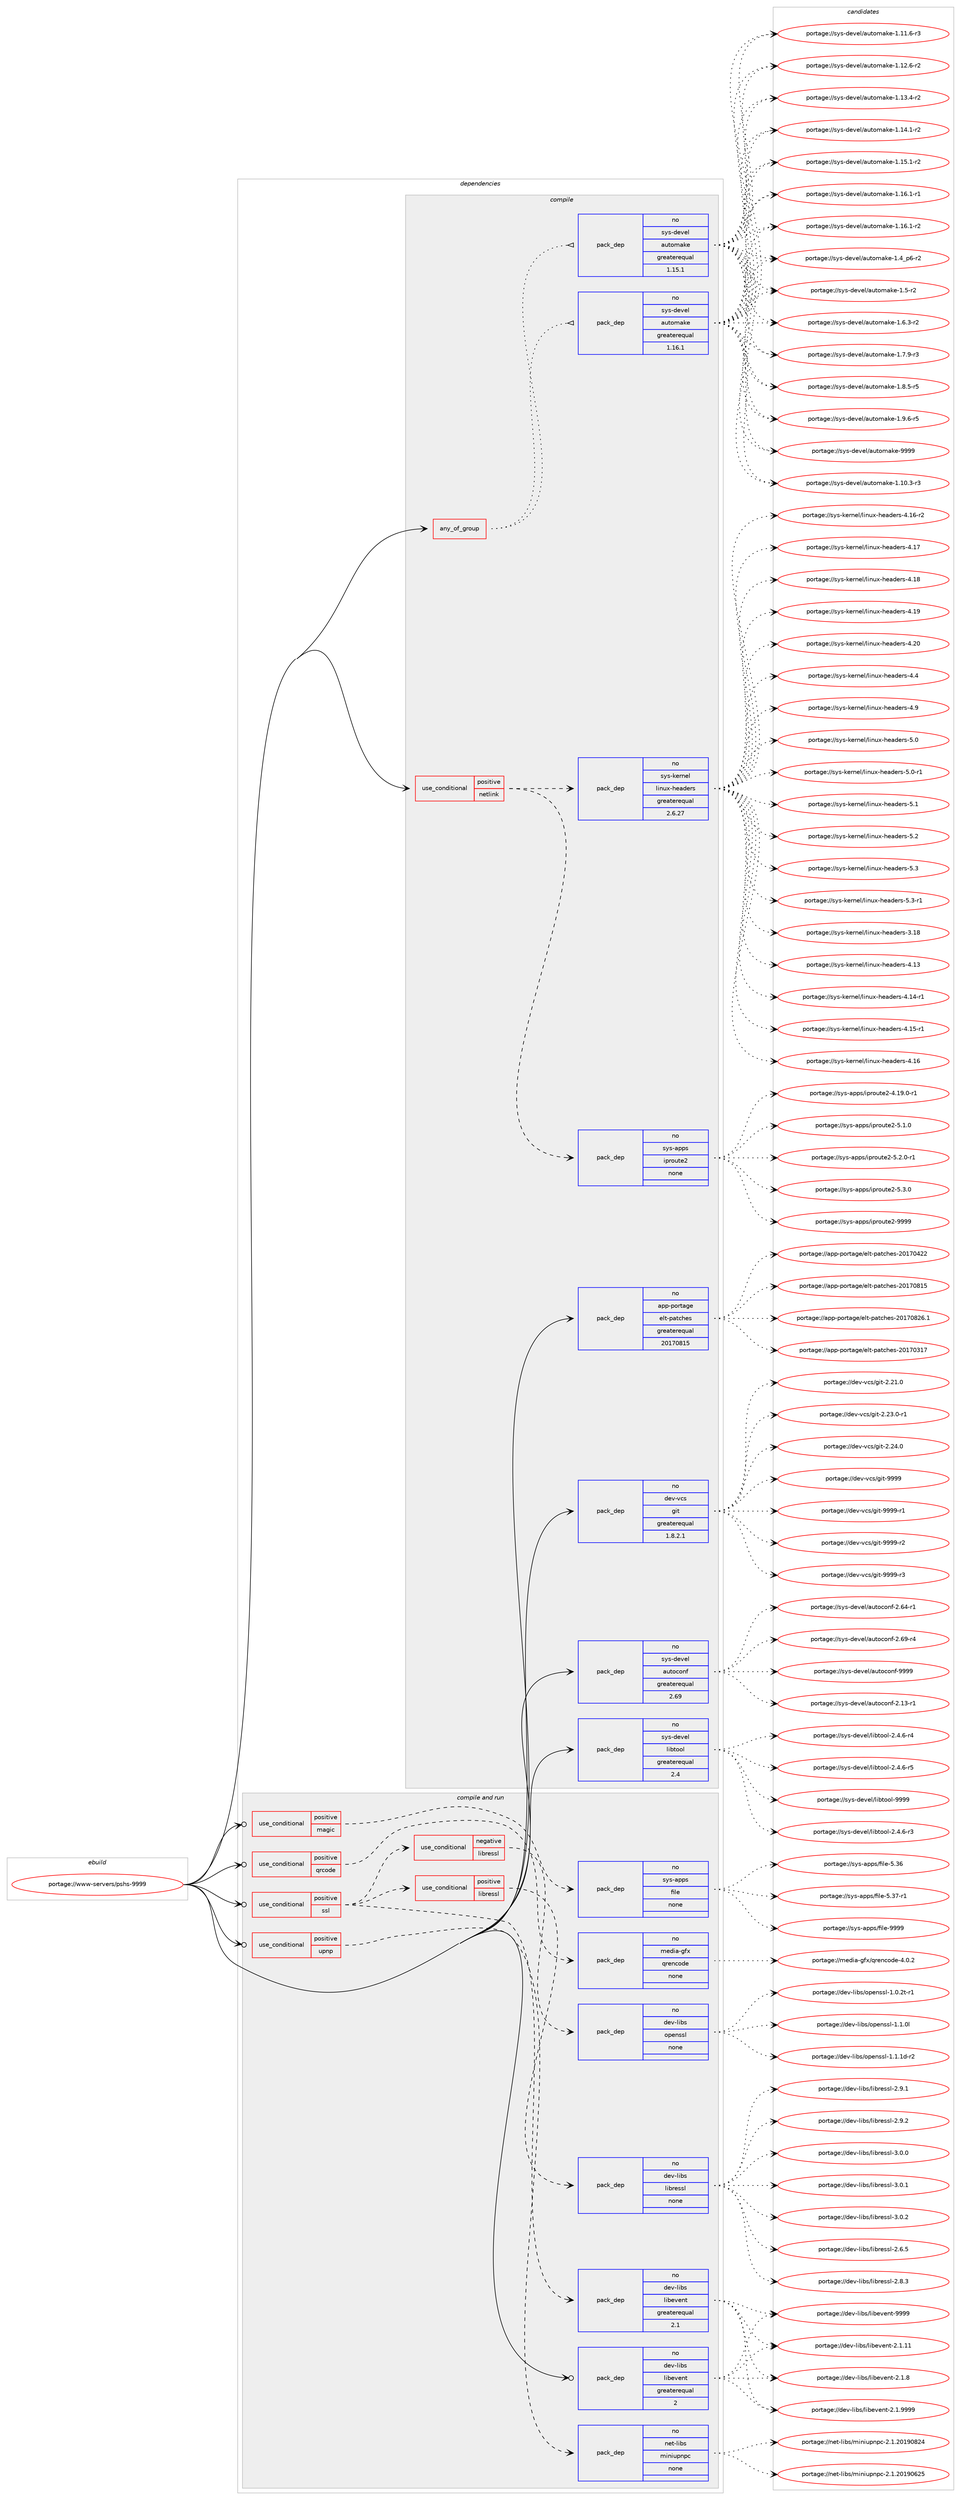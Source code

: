 digraph prolog {

# *************
# Graph options
# *************

newrank=true;
concentrate=true;
compound=true;
graph [rankdir=LR,fontname=Helvetica,fontsize=10,ranksep=1.5];#, ranksep=2.5, nodesep=0.2];
edge  [arrowhead=vee];
node  [fontname=Helvetica,fontsize=10];

# **********
# The ebuild
# **********

subgraph cluster_leftcol {
color=gray;
rank=same;
label=<<i>ebuild</i>>;
id [label="portage://www-servers/pshs-9999", color=red, width=4, href="../www-servers/pshs-9999.svg"];
}

# ****************
# The dependencies
# ****************

subgraph cluster_midcol {
color=gray;
label=<<i>dependencies</i>>;
subgraph cluster_compile {
fillcolor="#eeeeee";
style=filled;
label=<<i>compile</i>>;
subgraph any7609 {
dependency444177 [label=<<TABLE BORDER="0" CELLBORDER="1" CELLSPACING="0" CELLPADDING="4"><TR><TD CELLPADDING="10">any_of_group</TD></TR></TABLE>>, shape=none, color=red];subgraph pack329330 {
dependency444178 [label=<<TABLE BORDER="0" CELLBORDER="1" CELLSPACING="0" CELLPADDING="4" WIDTH="220"><TR><TD ROWSPAN="6" CELLPADDING="30">pack_dep</TD></TR><TR><TD WIDTH="110">no</TD></TR><TR><TD>sys-devel</TD></TR><TR><TD>automake</TD></TR><TR><TD>greaterequal</TD></TR><TR><TD>1.16.1</TD></TR></TABLE>>, shape=none, color=blue];
}
dependency444177:e -> dependency444178:w [weight=20,style="dotted",arrowhead="oinv"];
subgraph pack329331 {
dependency444179 [label=<<TABLE BORDER="0" CELLBORDER="1" CELLSPACING="0" CELLPADDING="4" WIDTH="220"><TR><TD ROWSPAN="6" CELLPADDING="30">pack_dep</TD></TR><TR><TD WIDTH="110">no</TD></TR><TR><TD>sys-devel</TD></TR><TR><TD>automake</TD></TR><TR><TD>greaterequal</TD></TR><TR><TD>1.15.1</TD></TR></TABLE>>, shape=none, color=blue];
}
dependency444177:e -> dependency444179:w [weight=20,style="dotted",arrowhead="oinv"];
}
id:e -> dependency444177:w [weight=20,style="solid",arrowhead="vee"];
subgraph cond106961 {
dependency444180 [label=<<TABLE BORDER="0" CELLBORDER="1" CELLSPACING="0" CELLPADDING="4"><TR><TD ROWSPAN="3" CELLPADDING="10">use_conditional</TD></TR><TR><TD>positive</TD></TR><TR><TD>netlink</TD></TR></TABLE>>, shape=none, color=red];
subgraph pack329332 {
dependency444181 [label=<<TABLE BORDER="0" CELLBORDER="1" CELLSPACING="0" CELLPADDING="4" WIDTH="220"><TR><TD ROWSPAN="6" CELLPADDING="30">pack_dep</TD></TR><TR><TD WIDTH="110">no</TD></TR><TR><TD>sys-apps</TD></TR><TR><TD>iproute2</TD></TR><TR><TD>none</TD></TR><TR><TD></TD></TR></TABLE>>, shape=none, color=blue];
}
dependency444180:e -> dependency444181:w [weight=20,style="dashed",arrowhead="vee"];
subgraph pack329333 {
dependency444182 [label=<<TABLE BORDER="0" CELLBORDER="1" CELLSPACING="0" CELLPADDING="4" WIDTH="220"><TR><TD ROWSPAN="6" CELLPADDING="30">pack_dep</TD></TR><TR><TD WIDTH="110">no</TD></TR><TR><TD>sys-kernel</TD></TR><TR><TD>linux-headers</TD></TR><TR><TD>greaterequal</TD></TR><TR><TD>2.6.27</TD></TR></TABLE>>, shape=none, color=blue];
}
dependency444180:e -> dependency444182:w [weight=20,style="dashed",arrowhead="vee"];
}
id:e -> dependency444180:w [weight=20,style="solid",arrowhead="vee"];
subgraph pack329334 {
dependency444183 [label=<<TABLE BORDER="0" CELLBORDER="1" CELLSPACING="0" CELLPADDING="4" WIDTH="220"><TR><TD ROWSPAN="6" CELLPADDING="30">pack_dep</TD></TR><TR><TD WIDTH="110">no</TD></TR><TR><TD>app-portage</TD></TR><TR><TD>elt-patches</TD></TR><TR><TD>greaterequal</TD></TR><TR><TD>20170815</TD></TR></TABLE>>, shape=none, color=blue];
}
id:e -> dependency444183:w [weight=20,style="solid",arrowhead="vee"];
subgraph pack329335 {
dependency444184 [label=<<TABLE BORDER="0" CELLBORDER="1" CELLSPACING="0" CELLPADDING="4" WIDTH="220"><TR><TD ROWSPAN="6" CELLPADDING="30">pack_dep</TD></TR><TR><TD WIDTH="110">no</TD></TR><TR><TD>dev-vcs</TD></TR><TR><TD>git</TD></TR><TR><TD>greaterequal</TD></TR><TR><TD>1.8.2.1</TD></TR></TABLE>>, shape=none, color=blue];
}
id:e -> dependency444184:w [weight=20,style="solid",arrowhead="vee"];
subgraph pack329336 {
dependency444185 [label=<<TABLE BORDER="0" CELLBORDER="1" CELLSPACING="0" CELLPADDING="4" WIDTH="220"><TR><TD ROWSPAN="6" CELLPADDING="30">pack_dep</TD></TR><TR><TD WIDTH="110">no</TD></TR><TR><TD>sys-devel</TD></TR><TR><TD>autoconf</TD></TR><TR><TD>greaterequal</TD></TR><TR><TD>2.69</TD></TR></TABLE>>, shape=none, color=blue];
}
id:e -> dependency444185:w [weight=20,style="solid",arrowhead="vee"];
subgraph pack329337 {
dependency444186 [label=<<TABLE BORDER="0" CELLBORDER="1" CELLSPACING="0" CELLPADDING="4" WIDTH="220"><TR><TD ROWSPAN="6" CELLPADDING="30">pack_dep</TD></TR><TR><TD WIDTH="110">no</TD></TR><TR><TD>sys-devel</TD></TR><TR><TD>libtool</TD></TR><TR><TD>greaterequal</TD></TR><TR><TD>2.4</TD></TR></TABLE>>, shape=none, color=blue];
}
id:e -> dependency444186:w [weight=20,style="solid",arrowhead="vee"];
}
subgraph cluster_compileandrun {
fillcolor="#eeeeee";
style=filled;
label=<<i>compile and run</i>>;
subgraph cond106962 {
dependency444187 [label=<<TABLE BORDER="0" CELLBORDER="1" CELLSPACING="0" CELLPADDING="4"><TR><TD ROWSPAN="3" CELLPADDING="10">use_conditional</TD></TR><TR><TD>positive</TD></TR><TR><TD>magic</TD></TR></TABLE>>, shape=none, color=red];
subgraph pack329338 {
dependency444188 [label=<<TABLE BORDER="0" CELLBORDER="1" CELLSPACING="0" CELLPADDING="4" WIDTH="220"><TR><TD ROWSPAN="6" CELLPADDING="30">pack_dep</TD></TR><TR><TD WIDTH="110">no</TD></TR><TR><TD>sys-apps</TD></TR><TR><TD>file</TD></TR><TR><TD>none</TD></TR><TR><TD></TD></TR></TABLE>>, shape=none, color=blue];
}
dependency444187:e -> dependency444188:w [weight=20,style="dashed",arrowhead="vee"];
}
id:e -> dependency444187:w [weight=20,style="solid",arrowhead="odotvee"];
subgraph cond106963 {
dependency444189 [label=<<TABLE BORDER="0" CELLBORDER="1" CELLSPACING="0" CELLPADDING="4"><TR><TD ROWSPAN="3" CELLPADDING="10">use_conditional</TD></TR><TR><TD>positive</TD></TR><TR><TD>qrcode</TD></TR></TABLE>>, shape=none, color=red];
subgraph pack329339 {
dependency444190 [label=<<TABLE BORDER="0" CELLBORDER="1" CELLSPACING="0" CELLPADDING="4" WIDTH="220"><TR><TD ROWSPAN="6" CELLPADDING="30">pack_dep</TD></TR><TR><TD WIDTH="110">no</TD></TR><TR><TD>media-gfx</TD></TR><TR><TD>qrencode</TD></TR><TR><TD>none</TD></TR><TR><TD></TD></TR></TABLE>>, shape=none, color=blue];
}
dependency444189:e -> dependency444190:w [weight=20,style="dashed",arrowhead="vee"];
}
id:e -> dependency444189:w [weight=20,style="solid",arrowhead="odotvee"];
subgraph cond106964 {
dependency444191 [label=<<TABLE BORDER="0" CELLBORDER="1" CELLSPACING="0" CELLPADDING="4"><TR><TD ROWSPAN="3" CELLPADDING="10">use_conditional</TD></TR><TR><TD>positive</TD></TR><TR><TD>ssl</TD></TR></TABLE>>, shape=none, color=red];
subgraph pack329340 {
dependency444192 [label=<<TABLE BORDER="0" CELLBORDER="1" CELLSPACING="0" CELLPADDING="4" WIDTH="220"><TR><TD ROWSPAN="6" CELLPADDING="30">pack_dep</TD></TR><TR><TD WIDTH="110">no</TD></TR><TR><TD>dev-libs</TD></TR><TR><TD>libevent</TD></TR><TR><TD>greaterequal</TD></TR><TR><TD>2.1</TD></TR></TABLE>>, shape=none, color=blue];
}
dependency444191:e -> dependency444192:w [weight=20,style="dashed",arrowhead="vee"];
subgraph cond106965 {
dependency444193 [label=<<TABLE BORDER="0" CELLBORDER="1" CELLSPACING="0" CELLPADDING="4"><TR><TD ROWSPAN="3" CELLPADDING="10">use_conditional</TD></TR><TR><TD>negative</TD></TR><TR><TD>libressl</TD></TR></TABLE>>, shape=none, color=red];
subgraph pack329341 {
dependency444194 [label=<<TABLE BORDER="0" CELLBORDER="1" CELLSPACING="0" CELLPADDING="4" WIDTH="220"><TR><TD ROWSPAN="6" CELLPADDING="30">pack_dep</TD></TR><TR><TD WIDTH="110">no</TD></TR><TR><TD>dev-libs</TD></TR><TR><TD>openssl</TD></TR><TR><TD>none</TD></TR><TR><TD></TD></TR></TABLE>>, shape=none, color=blue];
}
dependency444193:e -> dependency444194:w [weight=20,style="dashed",arrowhead="vee"];
}
dependency444191:e -> dependency444193:w [weight=20,style="dashed",arrowhead="vee"];
subgraph cond106966 {
dependency444195 [label=<<TABLE BORDER="0" CELLBORDER="1" CELLSPACING="0" CELLPADDING="4"><TR><TD ROWSPAN="3" CELLPADDING="10">use_conditional</TD></TR><TR><TD>positive</TD></TR><TR><TD>libressl</TD></TR></TABLE>>, shape=none, color=red];
subgraph pack329342 {
dependency444196 [label=<<TABLE BORDER="0" CELLBORDER="1" CELLSPACING="0" CELLPADDING="4" WIDTH="220"><TR><TD ROWSPAN="6" CELLPADDING="30">pack_dep</TD></TR><TR><TD WIDTH="110">no</TD></TR><TR><TD>dev-libs</TD></TR><TR><TD>libressl</TD></TR><TR><TD>none</TD></TR><TR><TD></TD></TR></TABLE>>, shape=none, color=blue];
}
dependency444195:e -> dependency444196:w [weight=20,style="dashed",arrowhead="vee"];
}
dependency444191:e -> dependency444195:w [weight=20,style="dashed",arrowhead="vee"];
}
id:e -> dependency444191:w [weight=20,style="solid",arrowhead="odotvee"];
subgraph cond106967 {
dependency444197 [label=<<TABLE BORDER="0" CELLBORDER="1" CELLSPACING="0" CELLPADDING="4"><TR><TD ROWSPAN="3" CELLPADDING="10">use_conditional</TD></TR><TR><TD>positive</TD></TR><TR><TD>upnp</TD></TR></TABLE>>, shape=none, color=red];
subgraph pack329343 {
dependency444198 [label=<<TABLE BORDER="0" CELLBORDER="1" CELLSPACING="0" CELLPADDING="4" WIDTH="220"><TR><TD ROWSPAN="6" CELLPADDING="30">pack_dep</TD></TR><TR><TD WIDTH="110">no</TD></TR><TR><TD>net-libs</TD></TR><TR><TD>miniupnpc</TD></TR><TR><TD>none</TD></TR><TR><TD></TD></TR></TABLE>>, shape=none, color=blue];
}
dependency444197:e -> dependency444198:w [weight=20,style="dashed",arrowhead="vee"];
}
id:e -> dependency444197:w [weight=20,style="solid",arrowhead="odotvee"];
subgraph pack329344 {
dependency444199 [label=<<TABLE BORDER="0" CELLBORDER="1" CELLSPACING="0" CELLPADDING="4" WIDTH="220"><TR><TD ROWSPAN="6" CELLPADDING="30">pack_dep</TD></TR><TR><TD WIDTH="110">no</TD></TR><TR><TD>dev-libs</TD></TR><TR><TD>libevent</TD></TR><TR><TD>greaterequal</TD></TR><TR><TD>2</TD></TR></TABLE>>, shape=none, color=blue];
}
id:e -> dependency444199:w [weight=20,style="solid",arrowhead="odotvee"];
}
subgraph cluster_run {
fillcolor="#eeeeee";
style=filled;
label=<<i>run</i>>;
}
}

# **************
# The candidates
# **************

subgraph cluster_choices {
rank=same;
color=gray;
label=<<i>candidates</i>>;

subgraph choice329330 {
color=black;
nodesep=1;
choiceportage11512111545100101118101108479711711611110997107101454946494846514511451 [label="portage://sys-devel/automake-1.10.3-r3", color=red, width=4,href="../sys-devel/automake-1.10.3-r3.svg"];
choiceportage11512111545100101118101108479711711611110997107101454946494946544511451 [label="portage://sys-devel/automake-1.11.6-r3", color=red, width=4,href="../sys-devel/automake-1.11.6-r3.svg"];
choiceportage11512111545100101118101108479711711611110997107101454946495046544511450 [label="portage://sys-devel/automake-1.12.6-r2", color=red, width=4,href="../sys-devel/automake-1.12.6-r2.svg"];
choiceportage11512111545100101118101108479711711611110997107101454946495146524511450 [label="portage://sys-devel/automake-1.13.4-r2", color=red, width=4,href="../sys-devel/automake-1.13.4-r2.svg"];
choiceportage11512111545100101118101108479711711611110997107101454946495246494511450 [label="portage://sys-devel/automake-1.14.1-r2", color=red, width=4,href="../sys-devel/automake-1.14.1-r2.svg"];
choiceportage11512111545100101118101108479711711611110997107101454946495346494511450 [label="portage://sys-devel/automake-1.15.1-r2", color=red, width=4,href="../sys-devel/automake-1.15.1-r2.svg"];
choiceportage11512111545100101118101108479711711611110997107101454946495446494511449 [label="portage://sys-devel/automake-1.16.1-r1", color=red, width=4,href="../sys-devel/automake-1.16.1-r1.svg"];
choiceportage11512111545100101118101108479711711611110997107101454946495446494511450 [label="portage://sys-devel/automake-1.16.1-r2", color=red, width=4,href="../sys-devel/automake-1.16.1-r2.svg"];
choiceportage115121115451001011181011084797117116111109971071014549465295112544511450 [label="portage://sys-devel/automake-1.4_p6-r2", color=red, width=4,href="../sys-devel/automake-1.4_p6-r2.svg"];
choiceportage11512111545100101118101108479711711611110997107101454946534511450 [label="portage://sys-devel/automake-1.5-r2", color=red, width=4,href="../sys-devel/automake-1.5-r2.svg"];
choiceportage115121115451001011181011084797117116111109971071014549465446514511450 [label="portage://sys-devel/automake-1.6.3-r2", color=red, width=4,href="../sys-devel/automake-1.6.3-r2.svg"];
choiceportage115121115451001011181011084797117116111109971071014549465546574511451 [label="portage://sys-devel/automake-1.7.9-r3", color=red, width=4,href="../sys-devel/automake-1.7.9-r3.svg"];
choiceportage115121115451001011181011084797117116111109971071014549465646534511453 [label="portage://sys-devel/automake-1.8.5-r5", color=red, width=4,href="../sys-devel/automake-1.8.5-r5.svg"];
choiceportage115121115451001011181011084797117116111109971071014549465746544511453 [label="portage://sys-devel/automake-1.9.6-r5", color=red, width=4,href="../sys-devel/automake-1.9.6-r5.svg"];
choiceportage115121115451001011181011084797117116111109971071014557575757 [label="portage://sys-devel/automake-9999", color=red, width=4,href="../sys-devel/automake-9999.svg"];
dependency444178:e -> choiceportage11512111545100101118101108479711711611110997107101454946494846514511451:w [style=dotted,weight="100"];
dependency444178:e -> choiceportage11512111545100101118101108479711711611110997107101454946494946544511451:w [style=dotted,weight="100"];
dependency444178:e -> choiceportage11512111545100101118101108479711711611110997107101454946495046544511450:w [style=dotted,weight="100"];
dependency444178:e -> choiceportage11512111545100101118101108479711711611110997107101454946495146524511450:w [style=dotted,weight="100"];
dependency444178:e -> choiceportage11512111545100101118101108479711711611110997107101454946495246494511450:w [style=dotted,weight="100"];
dependency444178:e -> choiceportage11512111545100101118101108479711711611110997107101454946495346494511450:w [style=dotted,weight="100"];
dependency444178:e -> choiceportage11512111545100101118101108479711711611110997107101454946495446494511449:w [style=dotted,weight="100"];
dependency444178:e -> choiceportage11512111545100101118101108479711711611110997107101454946495446494511450:w [style=dotted,weight="100"];
dependency444178:e -> choiceportage115121115451001011181011084797117116111109971071014549465295112544511450:w [style=dotted,weight="100"];
dependency444178:e -> choiceportage11512111545100101118101108479711711611110997107101454946534511450:w [style=dotted,weight="100"];
dependency444178:e -> choiceportage115121115451001011181011084797117116111109971071014549465446514511450:w [style=dotted,weight="100"];
dependency444178:e -> choiceportage115121115451001011181011084797117116111109971071014549465546574511451:w [style=dotted,weight="100"];
dependency444178:e -> choiceportage115121115451001011181011084797117116111109971071014549465646534511453:w [style=dotted,weight="100"];
dependency444178:e -> choiceportage115121115451001011181011084797117116111109971071014549465746544511453:w [style=dotted,weight="100"];
dependency444178:e -> choiceportage115121115451001011181011084797117116111109971071014557575757:w [style=dotted,weight="100"];
}
subgraph choice329331 {
color=black;
nodesep=1;
choiceportage11512111545100101118101108479711711611110997107101454946494846514511451 [label="portage://sys-devel/automake-1.10.3-r3", color=red, width=4,href="../sys-devel/automake-1.10.3-r3.svg"];
choiceportage11512111545100101118101108479711711611110997107101454946494946544511451 [label="portage://sys-devel/automake-1.11.6-r3", color=red, width=4,href="../sys-devel/automake-1.11.6-r3.svg"];
choiceportage11512111545100101118101108479711711611110997107101454946495046544511450 [label="portage://sys-devel/automake-1.12.6-r2", color=red, width=4,href="../sys-devel/automake-1.12.6-r2.svg"];
choiceportage11512111545100101118101108479711711611110997107101454946495146524511450 [label="portage://sys-devel/automake-1.13.4-r2", color=red, width=4,href="../sys-devel/automake-1.13.4-r2.svg"];
choiceportage11512111545100101118101108479711711611110997107101454946495246494511450 [label="portage://sys-devel/automake-1.14.1-r2", color=red, width=4,href="../sys-devel/automake-1.14.1-r2.svg"];
choiceportage11512111545100101118101108479711711611110997107101454946495346494511450 [label="portage://sys-devel/automake-1.15.1-r2", color=red, width=4,href="../sys-devel/automake-1.15.1-r2.svg"];
choiceportage11512111545100101118101108479711711611110997107101454946495446494511449 [label="portage://sys-devel/automake-1.16.1-r1", color=red, width=4,href="../sys-devel/automake-1.16.1-r1.svg"];
choiceportage11512111545100101118101108479711711611110997107101454946495446494511450 [label="portage://sys-devel/automake-1.16.1-r2", color=red, width=4,href="../sys-devel/automake-1.16.1-r2.svg"];
choiceportage115121115451001011181011084797117116111109971071014549465295112544511450 [label="portage://sys-devel/automake-1.4_p6-r2", color=red, width=4,href="../sys-devel/automake-1.4_p6-r2.svg"];
choiceportage11512111545100101118101108479711711611110997107101454946534511450 [label="portage://sys-devel/automake-1.5-r2", color=red, width=4,href="../sys-devel/automake-1.5-r2.svg"];
choiceportage115121115451001011181011084797117116111109971071014549465446514511450 [label="portage://sys-devel/automake-1.6.3-r2", color=red, width=4,href="../sys-devel/automake-1.6.3-r2.svg"];
choiceportage115121115451001011181011084797117116111109971071014549465546574511451 [label="portage://sys-devel/automake-1.7.9-r3", color=red, width=4,href="../sys-devel/automake-1.7.9-r3.svg"];
choiceportage115121115451001011181011084797117116111109971071014549465646534511453 [label="portage://sys-devel/automake-1.8.5-r5", color=red, width=4,href="../sys-devel/automake-1.8.5-r5.svg"];
choiceportage115121115451001011181011084797117116111109971071014549465746544511453 [label="portage://sys-devel/automake-1.9.6-r5", color=red, width=4,href="../sys-devel/automake-1.9.6-r5.svg"];
choiceportage115121115451001011181011084797117116111109971071014557575757 [label="portage://sys-devel/automake-9999", color=red, width=4,href="../sys-devel/automake-9999.svg"];
dependency444179:e -> choiceportage11512111545100101118101108479711711611110997107101454946494846514511451:w [style=dotted,weight="100"];
dependency444179:e -> choiceportage11512111545100101118101108479711711611110997107101454946494946544511451:w [style=dotted,weight="100"];
dependency444179:e -> choiceportage11512111545100101118101108479711711611110997107101454946495046544511450:w [style=dotted,weight="100"];
dependency444179:e -> choiceportage11512111545100101118101108479711711611110997107101454946495146524511450:w [style=dotted,weight="100"];
dependency444179:e -> choiceportage11512111545100101118101108479711711611110997107101454946495246494511450:w [style=dotted,weight="100"];
dependency444179:e -> choiceportage11512111545100101118101108479711711611110997107101454946495346494511450:w [style=dotted,weight="100"];
dependency444179:e -> choiceportage11512111545100101118101108479711711611110997107101454946495446494511449:w [style=dotted,weight="100"];
dependency444179:e -> choiceportage11512111545100101118101108479711711611110997107101454946495446494511450:w [style=dotted,weight="100"];
dependency444179:e -> choiceportage115121115451001011181011084797117116111109971071014549465295112544511450:w [style=dotted,weight="100"];
dependency444179:e -> choiceportage11512111545100101118101108479711711611110997107101454946534511450:w [style=dotted,weight="100"];
dependency444179:e -> choiceportage115121115451001011181011084797117116111109971071014549465446514511450:w [style=dotted,weight="100"];
dependency444179:e -> choiceportage115121115451001011181011084797117116111109971071014549465546574511451:w [style=dotted,weight="100"];
dependency444179:e -> choiceportage115121115451001011181011084797117116111109971071014549465646534511453:w [style=dotted,weight="100"];
dependency444179:e -> choiceportage115121115451001011181011084797117116111109971071014549465746544511453:w [style=dotted,weight="100"];
dependency444179:e -> choiceportage115121115451001011181011084797117116111109971071014557575757:w [style=dotted,weight="100"];
}
subgraph choice329332 {
color=black;
nodesep=1;
choiceportage11512111545971121121154710511211411111711610150455246495746484511449 [label="portage://sys-apps/iproute2-4.19.0-r1", color=red, width=4,href="../sys-apps/iproute2-4.19.0-r1.svg"];
choiceportage11512111545971121121154710511211411111711610150455346494648 [label="portage://sys-apps/iproute2-5.1.0", color=red, width=4,href="../sys-apps/iproute2-5.1.0.svg"];
choiceportage115121115459711211211547105112114111117116101504553465046484511449 [label="portage://sys-apps/iproute2-5.2.0-r1", color=red, width=4,href="../sys-apps/iproute2-5.2.0-r1.svg"];
choiceportage11512111545971121121154710511211411111711610150455346514648 [label="portage://sys-apps/iproute2-5.3.0", color=red, width=4,href="../sys-apps/iproute2-5.3.0.svg"];
choiceportage115121115459711211211547105112114111117116101504557575757 [label="portage://sys-apps/iproute2-9999", color=red, width=4,href="../sys-apps/iproute2-9999.svg"];
dependency444181:e -> choiceportage11512111545971121121154710511211411111711610150455246495746484511449:w [style=dotted,weight="100"];
dependency444181:e -> choiceportage11512111545971121121154710511211411111711610150455346494648:w [style=dotted,weight="100"];
dependency444181:e -> choiceportage115121115459711211211547105112114111117116101504553465046484511449:w [style=dotted,weight="100"];
dependency444181:e -> choiceportage11512111545971121121154710511211411111711610150455346514648:w [style=dotted,weight="100"];
dependency444181:e -> choiceportage115121115459711211211547105112114111117116101504557575757:w [style=dotted,weight="100"];
}
subgraph choice329333 {
color=black;
nodesep=1;
choiceportage115121115451071011141101011084710810511011712045104101971001011141154551464956 [label="portage://sys-kernel/linux-headers-3.18", color=red, width=4,href="../sys-kernel/linux-headers-3.18.svg"];
choiceportage115121115451071011141101011084710810511011712045104101971001011141154552464951 [label="portage://sys-kernel/linux-headers-4.13", color=red, width=4,href="../sys-kernel/linux-headers-4.13.svg"];
choiceportage1151211154510710111411010110847108105110117120451041019710010111411545524649524511449 [label="portage://sys-kernel/linux-headers-4.14-r1", color=red, width=4,href="../sys-kernel/linux-headers-4.14-r1.svg"];
choiceportage1151211154510710111411010110847108105110117120451041019710010111411545524649534511449 [label="portage://sys-kernel/linux-headers-4.15-r1", color=red, width=4,href="../sys-kernel/linux-headers-4.15-r1.svg"];
choiceportage115121115451071011141101011084710810511011712045104101971001011141154552464954 [label="portage://sys-kernel/linux-headers-4.16", color=red, width=4,href="../sys-kernel/linux-headers-4.16.svg"];
choiceportage1151211154510710111411010110847108105110117120451041019710010111411545524649544511450 [label="portage://sys-kernel/linux-headers-4.16-r2", color=red, width=4,href="../sys-kernel/linux-headers-4.16-r2.svg"];
choiceportage115121115451071011141101011084710810511011712045104101971001011141154552464955 [label="portage://sys-kernel/linux-headers-4.17", color=red, width=4,href="../sys-kernel/linux-headers-4.17.svg"];
choiceportage115121115451071011141101011084710810511011712045104101971001011141154552464956 [label="portage://sys-kernel/linux-headers-4.18", color=red, width=4,href="../sys-kernel/linux-headers-4.18.svg"];
choiceportage115121115451071011141101011084710810511011712045104101971001011141154552464957 [label="portage://sys-kernel/linux-headers-4.19", color=red, width=4,href="../sys-kernel/linux-headers-4.19.svg"];
choiceportage115121115451071011141101011084710810511011712045104101971001011141154552465048 [label="portage://sys-kernel/linux-headers-4.20", color=red, width=4,href="../sys-kernel/linux-headers-4.20.svg"];
choiceportage1151211154510710111411010110847108105110117120451041019710010111411545524652 [label="portage://sys-kernel/linux-headers-4.4", color=red, width=4,href="../sys-kernel/linux-headers-4.4.svg"];
choiceportage1151211154510710111411010110847108105110117120451041019710010111411545524657 [label="portage://sys-kernel/linux-headers-4.9", color=red, width=4,href="../sys-kernel/linux-headers-4.9.svg"];
choiceportage1151211154510710111411010110847108105110117120451041019710010111411545534648 [label="portage://sys-kernel/linux-headers-5.0", color=red, width=4,href="../sys-kernel/linux-headers-5.0.svg"];
choiceportage11512111545107101114110101108471081051101171204510410197100101114115455346484511449 [label="portage://sys-kernel/linux-headers-5.0-r1", color=red, width=4,href="../sys-kernel/linux-headers-5.0-r1.svg"];
choiceportage1151211154510710111411010110847108105110117120451041019710010111411545534649 [label="portage://sys-kernel/linux-headers-5.1", color=red, width=4,href="../sys-kernel/linux-headers-5.1.svg"];
choiceportage1151211154510710111411010110847108105110117120451041019710010111411545534650 [label="portage://sys-kernel/linux-headers-5.2", color=red, width=4,href="../sys-kernel/linux-headers-5.2.svg"];
choiceportage1151211154510710111411010110847108105110117120451041019710010111411545534651 [label="portage://sys-kernel/linux-headers-5.3", color=red, width=4,href="../sys-kernel/linux-headers-5.3.svg"];
choiceportage11512111545107101114110101108471081051101171204510410197100101114115455346514511449 [label="portage://sys-kernel/linux-headers-5.3-r1", color=red, width=4,href="../sys-kernel/linux-headers-5.3-r1.svg"];
dependency444182:e -> choiceportage115121115451071011141101011084710810511011712045104101971001011141154551464956:w [style=dotted,weight="100"];
dependency444182:e -> choiceportage115121115451071011141101011084710810511011712045104101971001011141154552464951:w [style=dotted,weight="100"];
dependency444182:e -> choiceportage1151211154510710111411010110847108105110117120451041019710010111411545524649524511449:w [style=dotted,weight="100"];
dependency444182:e -> choiceportage1151211154510710111411010110847108105110117120451041019710010111411545524649534511449:w [style=dotted,weight="100"];
dependency444182:e -> choiceportage115121115451071011141101011084710810511011712045104101971001011141154552464954:w [style=dotted,weight="100"];
dependency444182:e -> choiceportage1151211154510710111411010110847108105110117120451041019710010111411545524649544511450:w [style=dotted,weight="100"];
dependency444182:e -> choiceportage115121115451071011141101011084710810511011712045104101971001011141154552464955:w [style=dotted,weight="100"];
dependency444182:e -> choiceportage115121115451071011141101011084710810511011712045104101971001011141154552464956:w [style=dotted,weight="100"];
dependency444182:e -> choiceportage115121115451071011141101011084710810511011712045104101971001011141154552464957:w [style=dotted,weight="100"];
dependency444182:e -> choiceportage115121115451071011141101011084710810511011712045104101971001011141154552465048:w [style=dotted,weight="100"];
dependency444182:e -> choiceportage1151211154510710111411010110847108105110117120451041019710010111411545524652:w [style=dotted,weight="100"];
dependency444182:e -> choiceportage1151211154510710111411010110847108105110117120451041019710010111411545524657:w [style=dotted,weight="100"];
dependency444182:e -> choiceportage1151211154510710111411010110847108105110117120451041019710010111411545534648:w [style=dotted,weight="100"];
dependency444182:e -> choiceportage11512111545107101114110101108471081051101171204510410197100101114115455346484511449:w [style=dotted,weight="100"];
dependency444182:e -> choiceportage1151211154510710111411010110847108105110117120451041019710010111411545534649:w [style=dotted,weight="100"];
dependency444182:e -> choiceportage1151211154510710111411010110847108105110117120451041019710010111411545534650:w [style=dotted,weight="100"];
dependency444182:e -> choiceportage1151211154510710111411010110847108105110117120451041019710010111411545534651:w [style=dotted,weight="100"];
dependency444182:e -> choiceportage11512111545107101114110101108471081051101171204510410197100101114115455346514511449:w [style=dotted,weight="100"];
}
subgraph choice329334 {
color=black;
nodesep=1;
choiceportage97112112451121111141169710310147101108116451129711699104101115455048495548514955 [label="portage://app-portage/elt-patches-20170317", color=red, width=4,href="../app-portage/elt-patches-20170317.svg"];
choiceportage97112112451121111141169710310147101108116451129711699104101115455048495548525050 [label="portage://app-portage/elt-patches-20170422", color=red, width=4,href="../app-portage/elt-patches-20170422.svg"];
choiceportage97112112451121111141169710310147101108116451129711699104101115455048495548564953 [label="portage://app-portage/elt-patches-20170815", color=red, width=4,href="../app-portage/elt-patches-20170815.svg"];
choiceportage971121124511211111411697103101471011081164511297116991041011154550484955485650544649 [label="portage://app-portage/elt-patches-20170826.1", color=red, width=4,href="../app-portage/elt-patches-20170826.1.svg"];
dependency444183:e -> choiceportage97112112451121111141169710310147101108116451129711699104101115455048495548514955:w [style=dotted,weight="100"];
dependency444183:e -> choiceportage97112112451121111141169710310147101108116451129711699104101115455048495548525050:w [style=dotted,weight="100"];
dependency444183:e -> choiceportage97112112451121111141169710310147101108116451129711699104101115455048495548564953:w [style=dotted,weight="100"];
dependency444183:e -> choiceportage971121124511211111411697103101471011081164511297116991041011154550484955485650544649:w [style=dotted,weight="100"];
}
subgraph choice329335 {
color=black;
nodesep=1;
choiceportage10010111845118991154710310511645504650494648 [label="portage://dev-vcs/git-2.21.0", color=red, width=4,href="../dev-vcs/git-2.21.0.svg"];
choiceportage100101118451189911547103105116455046505146484511449 [label="portage://dev-vcs/git-2.23.0-r1", color=red, width=4,href="../dev-vcs/git-2.23.0-r1.svg"];
choiceportage10010111845118991154710310511645504650524648 [label="portage://dev-vcs/git-2.24.0", color=red, width=4,href="../dev-vcs/git-2.24.0.svg"];
choiceportage1001011184511899115471031051164557575757 [label="portage://dev-vcs/git-9999", color=red, width=4,href="../dev-vcs/git-9999.svg"];
choiceportage10010111845118991154710310511645575757574511449 [label="portage://dev-vcs/git-9999-r1", color=red, width=4,href="../dev-vcs/git-9999-r1.svg"];
choiceportage10010111845118991154710310511645575757574511450 [label="portage://dev-vcs/git-9999-r2", color=red, width=4,href="../dev-vcs/git-9999-r2.svg"];
choiceportage10010111845118991154710310511645575757574511451 [label="portage://dev-vcs/git-9999-r3", color=red, width=4,href="../dev-vcs/git-9999-r3.svg"];
dependency444184:e -> choiceportage10010111845118991154710310511645504650494648:w [style=dotted,weight="100"];
dependency444184:e -> choiceportage100101118451189911547103105116455046505146484511449:w [style=dotted,weight="100"];
dependency444184:e -> choiceportage10010111845118991154710310511645504650524648:w [style=dotted,weight="100"];
dependency444184:e -> choiceportage1001011184511899115471031051164557575757:w [style=dotted,weight="100"];
dependency444184:e -> choiceportage10010111845118991154710310511645575757574511449:w [style=dotted,weight="100"];
dependency444184:e -> choiceportage10010111845118991154710310511645575757574511450:w [style=dotted,weight="100"];
dependency444184:e -> choiceportage10010111845118991154710310511645575757574511451:w [style=dotted,weight="100"];
}
subgraph choice329336 {
color=black;
nodesep=1;
choiceportage1151211154510010111810110847971171161119911111010245504649514511449 [label="portage://sys-devel/autoconf-2.13-r1", color=red, width=4,href="../sys-devel/autoconf-2.13-r1.svg"];
choiceportage1151211154510010111810110847971171161119911111010245504654524511449 [label="portage://sys-devel/autoconf-2.64-r1", color=red, width=4,href="../sys-devel/autoconf-2.64-r1.svg"];
choiceportage1151211154510010111810110847971171161119911111010245504654574511452 [label="portage://sys-devel/autoconf-2.69-r4", color=red, width=4,href="../sys-devel/autoconf-2.69-r4.svg"];
choiceportage115121115451001011181011084797117116111991111101024557575757 [label="portage://sys-devel/autoconf-9999", color=red, width=4,href="../sys-devel/autoconf-9999.svg"];
dependency444185:e -> choiceportage1151211154510010111810110847971171161119911111010245504649514511449:w [style=dotted,weight="100"];
dependency444185:e -> choiceportage1151211154510010111810110847971171161119911111010245504654524511449:w [style=dotted,weight="100"];
dependency444185:e -> choiceportage1151211154510010111810110847971171161119911111010245504654574511452:w [style=dotted,weight="100"];
dependency444185:e -> choiceportage115121115451001011181011084797117116111991111101024557575757:w [style=dotted,weight="100"];
}
subgraph choice329337 {
color=black;
nodesep=1;
choiceportage1151211154510010111810110847108105981161111111084550465246544511451 [label="portage://sys-devel/libtool-2.4.6-r3", color=red, width=4,href="../sys-devel/libtool-2.4.6-r3.svg"];
choiceportage1151211154510010111810110847108105981161111111084550465246544511452 [label="portage://sys-devel/libtool-2.4.6-r4", color=red, width=4,href="../sys-devel/libtool-2.4.6-r4.svg"];
choiceportage1151211154510010111810110847108105981161111111084550465246544511453 [label="portage://sys-devel/libtool-2.4.6-r5", color=red, width=4,href="../sys-devel/libtool-2.4.6-r5.svg"];
choiceportage1151211154510010111810110847108105981161111111084557575757 [label="portage://sys-devel/libtool-9999", color=red, width=4,href="../sys-devel/libtool-9999.svg"];
dependency444186:e -> choiceportage1151211154510010111810110847108105981161111111084550465246544511451:w [style=dotted,weight="100"];
dependency444186:e -> choiceportage1151211154510010111810110847108105981161111111084550465246544511452:w [style=dotted,weight="100"];
dependency444186:e -> choiceportage1151211154510010111810110847108105981161111111084550465246544511453:w [style=dotted,weight="100"];
dependency444186:e -> choiceportage1151211154510010111810110847108105981161111111084557575757:w [style=dotted,weight="100"];
}
subgraph choice329338 {
color=black;
nodesep=1;
choiceportage1151211154597112112115471021051081014553465154 [label="portage://sys-apps/file-5.36", color=red, width=4,href="../sys-apps/file-5.36.svg"];
choiceportage11512111545971121121154710210510810145534651554511449 [label="portage://sys-apps/file-5.37-r1", color=red, width=4,href="../sys-apps/file-5.37-r1.svg"];
choiceportage1151211154597112112115471021051081014557575757 [label="portage://sys-apps/file-9999", color=red, width=4,href="../sys-apps/file-9999.svg"];
dependency444188:e -> choiceportage1151211154597112112115471021051081014553465154:w [style=dotted,weight="100"];
dependency444188:e -> choiceportage11512111545971121121154710210510810145534651554511449:w [style=dotted,weight="100"];
dependency444188:e -> choiceportage1151211154597112112115471021051081014557575757:w [style=dotted,weight="100"];
}
subgraph choice329339 {
color=black;
nodesep=1;
choiceportage10910110010597451031021204711311410111099111100101455246484650 [label="portage://media-gfx/qrencode-4.0.2", color=red, width=4,href="../media-gfx/qrencode-4.0.2.svg"];
dependency444190:e -> choiceportage10910110010597451031021204711311410111099111100101455246484650:w [style=dotted,weight="100"];
}
subgraph choice329340 {
color=black;
nodesep=1;
choiceportage1001011184510810598115471081059810111810111011645504649464949 [label="portage://dev-libs/libevent-2.1.11", color=red, width=4,href="../dev-libs/libevent-2.1.11.svg"];
choiceportage10010111845108105981154710810598101118101110116455046494656 [label="portage://dev-libs/libevent-2.1.8", color=red, width=4,href="../dev-libs/libevent-2.1.8.svg"];
choiceportage10010111845108105981154710810598101118101110116455046494657575757 [label="portage://dev-libs/libevent-2.1.9999", color=red, width=4,href="../dev-libs/libevent-2.1.9999.svg"];
choiceportage100101118451081059811547108105981011181011101164557575757 [label="portage://dev-libs/libevent-9999", color=red, width=4,href="../dev-libs/libevent-9999.svg"];
dependency444192:e -> choiceportage1001011184510810598115471081059810111810111011645504649464949:w [style=dotted,weight="100"];
dependency444192:e -> choiceportage10010111845108105981154710810598101118101110116455046494656:w [style=dotted,weight="100"];
dependency444192:e -> choiceportage10010111845108105981154710810598101118101110116455046494657575757:w [style=dotted,weight="100"];
dependency444192:e -> choiceportage100101118451081059811547108105981011181011101164557575757:w [style=dotted,weight="100"];
}
subgraph choice329341 {
color=black;
nodesep=1;
choiceportage1001011184510810598115471111121011101151151084549464846501164511449 [label="portage://dev-libs/openssl-1.0.2t-r1", color=red, width=4,href="../dev-libs/openssl-1.0.2t-r1.svg"];
choiceportage100101118451081059811547111112101110115115108454946494648108 [label="portage://dev-libs/openssl-1.1.0l", color=red, width=4,href="../dev-libs/openssl-1.1.0l.svg"];
choiceportage1001011184510810598115471111121011101151151084549464946491004511450 [label="portage://dev-libs/openssl-1.1.1d-r2", color=red, width=4,href="../dev-libs/openssl-1.1.1d-r2.svg"];
dependency444194:e -> choiceportage1001011184510810598115471111121011101151151084549464846501164511449:w [style=dotted,weight="100"];
dependency444194:e -> choiceportage100101118451081059811547111112101110115115108454946494648108:w [style=dotted,weight="100"];
dependency444194:e -> choiceportage1001011184510810598115471111121011101151151084549464946491004511450:w [style=dotted,weight="100"];
}
subgraph choice329342 {
color=black;
nodesep=1;
choiceportage10010111845108105981154710810598114101115115108455046544653 [label="portage://dev-libs/libressl-2.6.5", color=red, width=4,href="../dev-libs/libressl-2.6.5.svg"];
choiceportage10010111845108105981154710810598114101115115108455046564651 [label="portage://dev-libs/libressl-2.8.3", color=red, width=4,href="../dev-libs/libressl-2.8.3.svg"];
choiceportage10010111845108105981154710810598114101115115108455046574649 [label="portage://dev-libs/libressl-2.9.1", color=red, width=4,href="../dev-libs/libressl-2.9.1.svg"];
choiceportage10010111845108105981154710810598114101115115108455046574650 [label="portage://dev-libs/libressl-2.9.2", color=red, width=4,href="../dev-libs/libressl-2.9.2.svg"];
choiceportage10010111845108105981154710810598114101115115108455146484648 [label="portage://dev-libs/libressl-3.0.0", color=red, width=4,href="../dev-libs/libressl-3.0.0.svg"];
choiceportage10010111845108105981154710810598114101115115108455146484649 [label="portage://dev-libs/libressl-3.0.1", color=red, width=4,href="../dev-libs/libressl-3.0.1.svg"];
choiceportage10010111845108105981154710810598114101115115108455146484650 [label="portage://dev-libs/libressl-3.0.2", color=red, width=4,href="../dev-libs/libressl-3.0.2.svg"];
dependency444196:e -> choiceportage10010111845108105981154710810598114101115115108455046544653:w [style=dotted,weight="100"];
dependency444196:e -> choiceportage10010111845108105981154710810598114101115115108455046564651:w [style=dotted,weight="100"];
dependency444196:e -> choiceportage10010111845108105981154710810598114101115115108455046574649:w [style=dotted,weight="100"];
dependency444196:e -> choiceportage10010111845108105981154710810598114101115115108455046574650:w [style=dotted,weight="100"];
dependency444196:e -> choiceportage10010111845108105981154710810598114101115115108455146484648:w [style=dotted,weight="100"];
dependency444196:e -> choiceportage10010111845108105981154710810598114101115115108455146484649:w [style=dotted,weight="100"];
dependency444196:e -> choiceportage10010111845108105981154710810598114101115115108455146484650:w [style=dotted,weight="100"];
}
subgraph choice329343 {
color=black;
nodesep=1;
choiceportage1101011164510810598115471091051101051171121101129945504649465048495748545053 [label="portage://net-libs/miniupnpc-2.1.20190625", color=red, width=4,href="../net-libs/miniupnpc-2.1.20190625.svg"];
choiceportage1101011164510810598115471091051101051171121101129945504649465048495748565052 [label="portage://net-libs/miniupnpc-2.1.20190824", color=red, width=4,href="../net-libs/miniupnpc-2.1.20190824.svg"];
dependency444198:e -> choiceportage1101011164510810598115471091051101051171121101129945504649465048495748545053:w [style=dotted,weight="100"];
dependency444198:e -> choiceportage1101011164510810598115471091051101051171121101129945504649465048495748565052:w [style=dotted,weight="100"];
}
subgraph choice329344 {
color=black;
nodesep=1;
choiceportage1001011184510810598115471081059810111810111011645504649464949 [label="portage://dev-libs/libevent-2.1.11", color=red, width=4,href="../dev-libs/libevent-2.1.11.svg"];
choiceportage10010111845108105981154710810598101118101110116455046494656 [label="portage://dev-libs/libevent-2.1.8", color=red, width=4,href="../dev-libs/libevent-2.1.8.svg"];
choiceportage10010111845108105981154710810598101118101110116455046494657575757 [label="portage://dev-libs/libevent-2.1.9999", color=red, width=4,href="../dev-libs/libevent-2.1.9999.svg"];
choiceportage100101118451081059811547108105981011181011101164557575757 [label="portage://dev-libs/libevent-9999", color=red, width=4,href="../dev-libs/libevent-9999.svg"];
dependency444199:e -> choiceportage1001011184510810598115471081059810111810111011645504649464949:w [style=dotted,weight="100"];
dependency444199:e -> choiceportage10010111845108105981154710810598101118101110116455046494656:w [style=dotted,weight="100"];
dependency444199:e -> choiceportage10010111845108105981154710810598101118101110116455046494657575757:w [style=dotted,weight="100"];
dependency444199:e -> choiceportage100101118451081059811547108105981011181011101164557575757:w [style=dotted,weight="100"];
}
}

}
